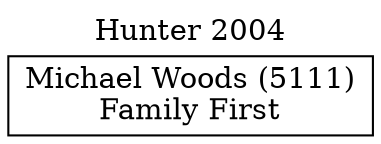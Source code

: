 // House preference flow
digraph "Michael Woods (5111)_Hunter_2004" {
	graph [label="Hunter 2004" labelloc=t mclimit=10]
	node [shape=box]
	"Michael Woods (5111)" [label="Michael Woods (5111)
Family First"]
}
